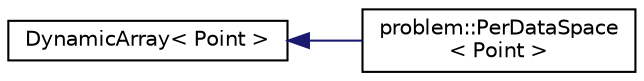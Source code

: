 digraph "Graphical Class Hierarchy"
{
 // LATEX_PDF_SIZE
  edge [fontname="Helvetica",fontsize="10",labelfontname="Helvetica",labelfontsize="10"];
  node [fontname="Helvetica",fontsize="10",shape=record];
  rankdir="LR";
  Node0 [label="DynamicArray\< Point \>",height=0.2,width=0.4,color="black", fillcolor="white", style="filled",URL="$classDynamicArray.html",tooltip=" "];
  Node0 -> Node1 [dir="back",color="midnightblue",fontsize="10",style="solid",fontname="Helvetica"];
  Node1 [label="problem::PerDataSpace\l\< Point \>",height=0.2,width=0.4,color="black", fillcolor="white", style="filled",URL="$classproblem_1_1PerDataSpace.html",tooltip=" "];
}
